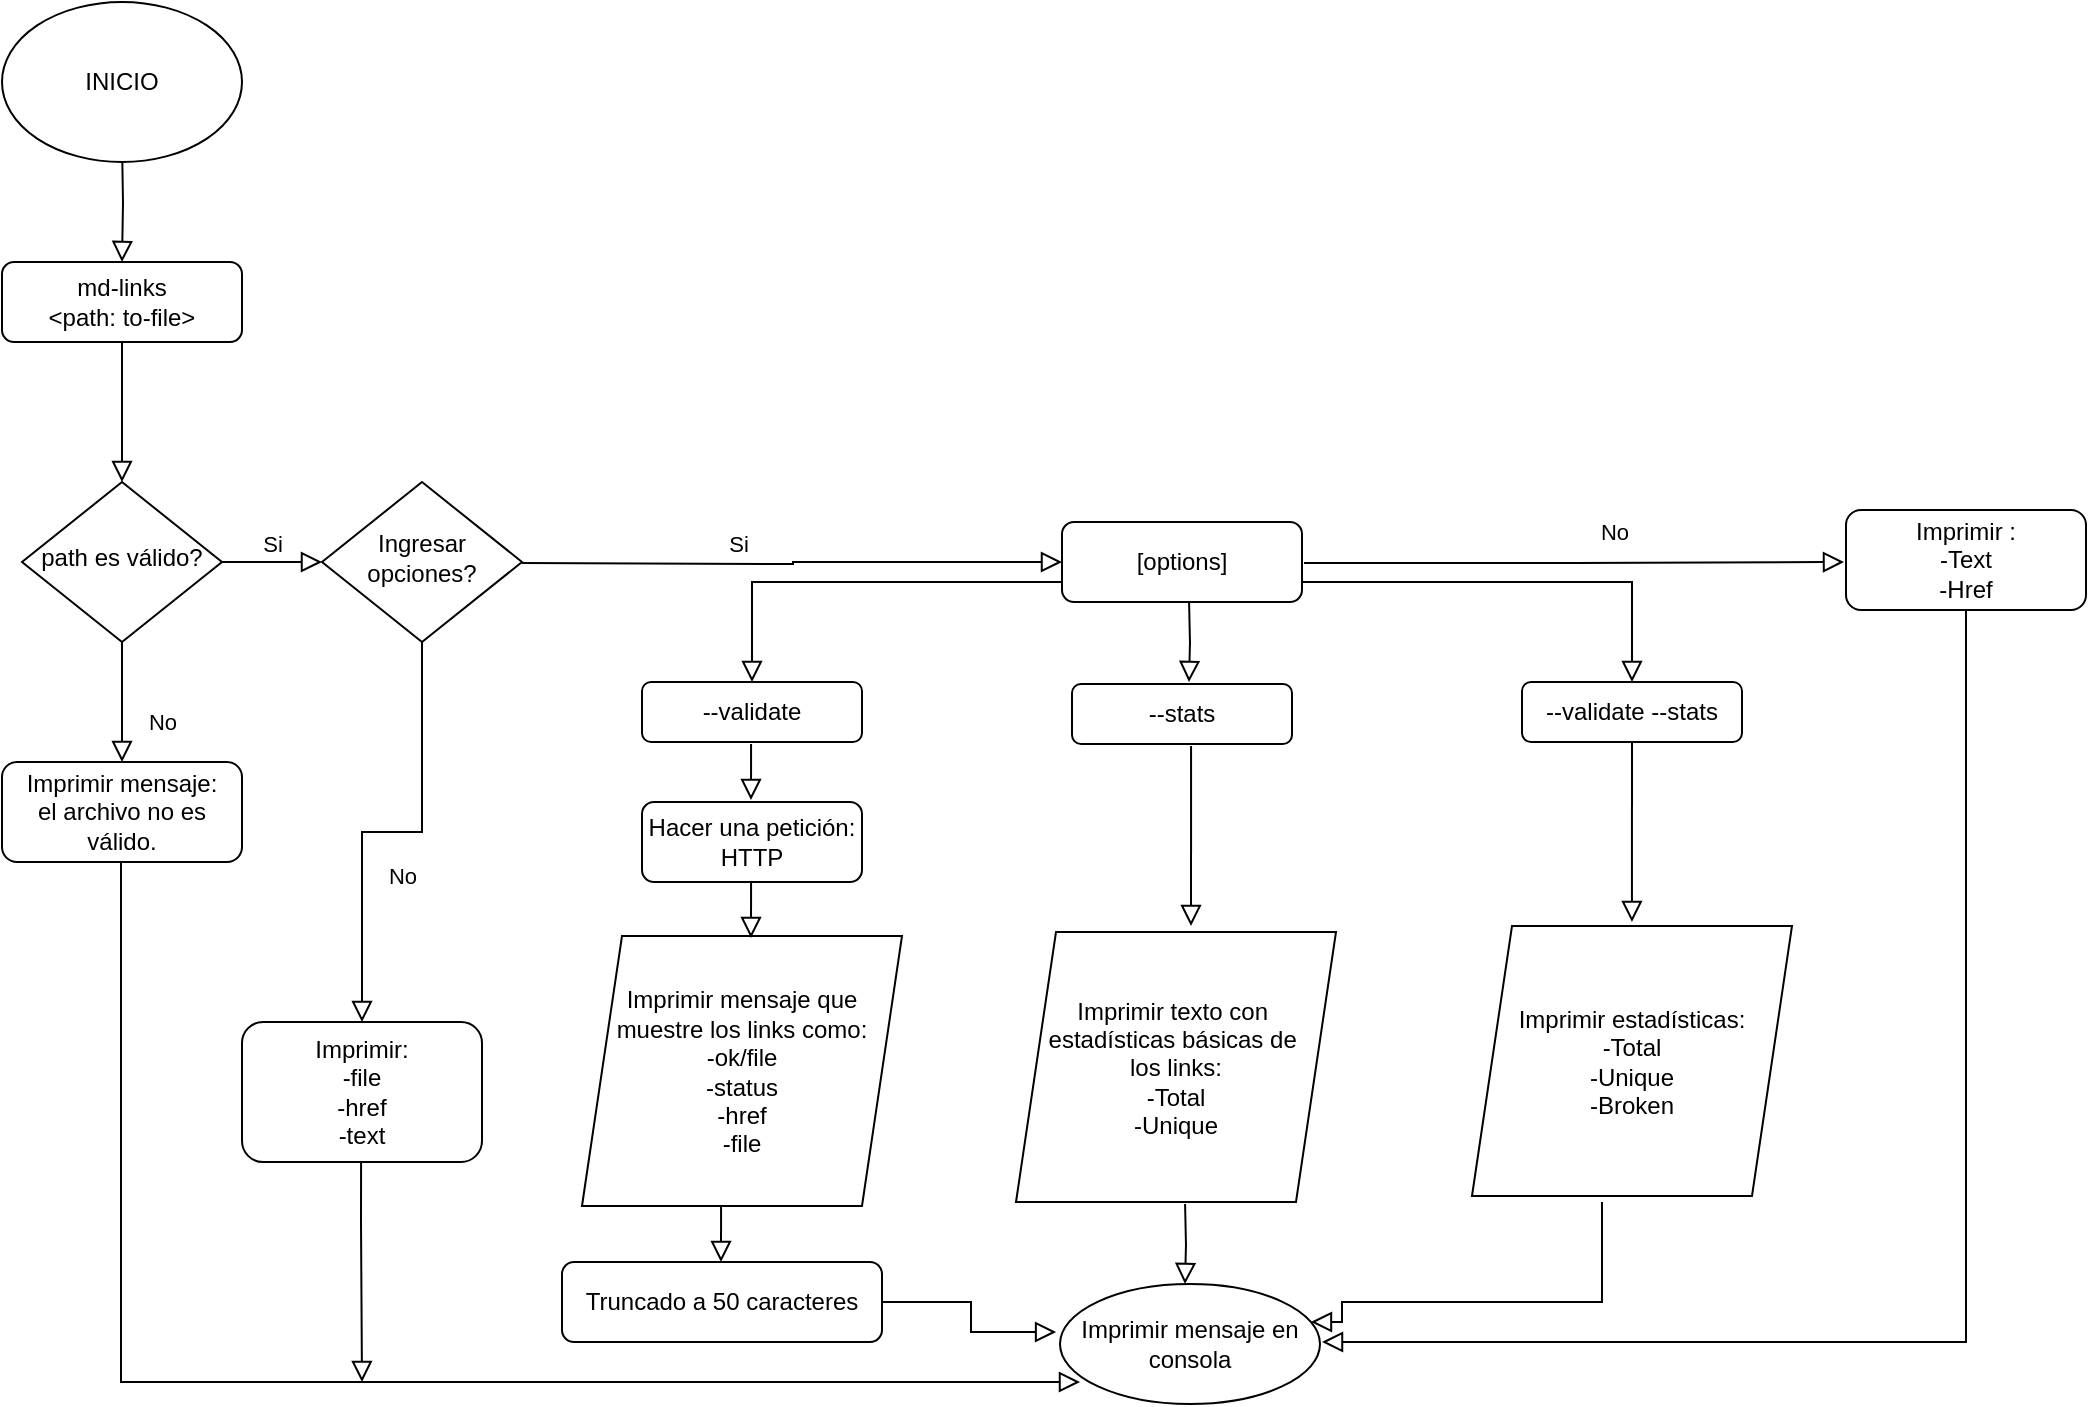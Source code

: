 <mxfile version="21.0.7" type="github">
  <diagram id="C5RBs43oDa-KdzZeNtuy" name="Page-1">
    <mxGraphModel dx="880" dy="444" grid="1" gridSize="10" guides="1" tooltips="1" connect="1" arrows="1" fold="1" page="1" pageScale="1" pageWidth="827" pageHeight="1169" math="0" shadow="0">
      <root>
        <mxCell id="WIyWlLk6GJQsqaUBKTNV-0" />
        <mxCell id="WIyWlLk6GJQsqaUBKTNV-1" parent="WIyWlLk6GJQsqaUBKTNV-0" />
        <mxCell id="WIyWlLk6GJQsqaUBKTNV-2" value="" style="rounded=0;html=1;jettySize=auto;orthogonalLoop=1;fontSize=11;endArrow=block;endFill=0;endSize=8;strokeWidth=1;shadow=0;labelBackgroundColor=none;edgeStyle=orthogonalEdgeStyle;entryX=0.5;entryY=0;entryDx=0;entryDy=0;" parent="WIyWlLk6GJQsqaUBKTNV-1" target="WIyWlLk6GJQsqaUBKTNV-7" edge="1">
          <mxGeometry relative="1" as="geometry">
            <mxPoint x="220" y="120" as="sourcePoint" />
            <mxPoint x="220" y="170" as="targetPoint" />
          </mxGeometry>
        </mxCell>
        <mxCell id="WIyWlLk6GJQsqaUBKTNV-4" value="" style="rounded=0;html=1;jettySize=auto;orthogonalLoop=1;fontSize=11;endArrow=block;endFill=0;endSize=8;strokeWidth=1;shadow=0;labelBackgroundColor=none;edgeStyle=orthogonalEdgeStyle;exitX=0.5;exitY=1;exitDx=0;exitDy=0;" parent="WIyWlLk6GJQsqaUBKTNV-1" source="WIyWlLk6GJQsqaUBKTNV-7" target="WIyWlLk6GJQsqaUBKTNV-10" edge="1">
          <mxGeometry y="20" relative="1" as="geometry">
            <mxPoint as="offset" />
            <mxPoint x="220" y="250" as="sourcePoint" />
          </mxGeometry>
        </mxCell>
        <mxCell id="WIyWlLk6GJQsqaUBKTNV-7" value="md-links&lt;br&gt;&amp;lt;path: to-file&amp;gt;" style="rounded=1;whiteSpace=wrap;html=1;fontSize=12;glass=0;strokeWidth=1;shadow=0;" parent="WIyWlLk6GJQsqaUBKTNV-1" vertex="1">
          <mxGeometry x="160" y="180" width="120" height="40" as="geometry" />
        </mxCell>
        <mxCell id="WIyWlLk6GJQsqaUBKTNV-8" value="No" style="rounded=0;html=1;jettySize=auto;orthogonalLoop=1;fontSize=11;endArrow=block;endFill=0;endSize=8;strokeWidth=1;shadow=0;labelBackgroundColor=none;edgeStyle=orthogonalEdgeStyle;" parent="WIyWlLk6GJQsqaUBKTNV-1" source="WIyWlLk6GJQsqaUBKTNV-10" target="WIyWlLk6GJQsqaUBKTNV-11" edge="1">
          <mxGeometry x="0.333" y="20" relative="1" as="geometry">
            <mxPoint as="offset" />
          </mxGeometry>
        </mxCell>
        <mxCell id="WIyWlLk6GJQsqaUBKTNV-9" value="Si" style="edgeStyle=orthogonalEdgeStyle;rounded=0;html=1;jettySize=auto;orthogonalLoop=1;fontSize=11;endArrow=block;endFill=0;endSize=8;strokeWidth=1;shadow=0;labelBackgroundColor=none;" parent="WIyWlLk6GJQsqaUBKTNV-1" source="WIyWlLk6GJQsqaUBKTNV-10" edge="1">
          <mxGeometry y="10" relative="1" as="geometry">
            <mxPoint as="offset" />
            <mxPoint x="320" y="330" as="targetPoint" />
          </mxGeometry>
        </mxCell>
        <mxCell id="WIyWlLk6GJQsqaUBKTNV-10" value="path es válido?" style="rhombus;whiteSpace=wrap;html=1;shadow=0;fontFamily=Helvetica;fontSize=12;align=center;strokeWidth=1;spacing=6;spacingTop=-4;" parent="WIyWlLk6GJQsqaUBKTNV-1" vertex="1">
          <mxGeometry x="170" y="290" width="100" height="80" as="geometry" />
        </mxCell>
        <mxCell id="WIyWlLk6GJQsqaUBKTNV-11" value="Imprimir mensaje:&lt;br&gt;el archivo no es válido." style="rounded=1;whiteSpace=wrap;html=1;fontSize=12;glass=0;strokeWidth=1;shadow=0;" parent="WIyWlLk6GJQsqaUBKTNV-1" vertex="1">
          <mxGeometry x="160" y="430" width="120" height="50" as="geometry" />
        </mxCell>
        <mxCell id="S9L2PKYKAk1QwuGKXvdE-0" value="INICIO" style="ellipse;whiteSpace=wrap;html=1;" vertex="1" parent="WIyWlLk6GJQsqaUBKTNV-1">
          <mxGeometry x="160" y="50" width="120" height="80" as="geometry" />
        </mxCell>
        <mxCell id="S9L2PKYKAk1QwuGKXvdE-1" value="Ingresar opciones?" style="rhombus;whiteSpace=wrap;html=1;shadow=0;fontFamily=Helvetica;fontSize=12;align=center;strokeWidth=1;spacing=6;spacingTop=-4;" vertex="1" parent="WIyWlLk6GJQsqaUBKTNV-1">
          <mxGeometry x="320" y="290" width="100" height="80" as="geometry" />
        </mxCell>
        <mxCell id="S9L2PKYKAk1QwuGKXvdE-3" value="[options]" style="rounded=1;whiteSpace=wrap;html=1;" vertex="1" parent="WIyWlLk6GJQsqaUBKTNV-1">
          <mxGeometry x="690" y="310" width="120" height="40" as="geometry" />
        </mxCell>
        <mxCell id="S9L2PKYKAk1QwuGKXvdE-4" value="Si" style="edgeStyle=orthogonalEdgeStyle;rounded=0;html=1;jettySize=auto;orthogonalLoop=1;fontSize=11;endArrow=block;endFill=0;endSize=8;strokeWidth=1;shadow=0;labelBackgroundColor=none;entryX=0;entryY=0.5;entryDx=0;entryDy=0;" edge="1" parent="WIyWlLk6GJQsqaUBKTNV-1" target="S9L2PKYKAk1QwuGKXvdE-3">
          <mxGeometry x="-0.204" y="11" relative="1" as="geometry">
            <mxPoint y="1" as="offset" />
            <mxPoint x="420" y="330.5" as="sourcePoint" />
            <mxPoint x="470" y="330.5" as="targetPoint" />
          </mxGeometry>
        </mxCell>
        <mxCell id="S9L2PKYKAk1QwuGKXvdE-5" value="Imprimir:&lt;br&gt;-file&lt;br&gt;-href&lt;br&gt;-text" style="rounded=1;whiteSpace=wrap;html=1;fontSize=12;glass=0;strokeWidth=1;shadow=0;" vertex="1" parent="WIyWlLk6GJQsqaUBKTNV-1">
          <mxGeometry x="280" y="560" width="120" height="70" as="geometry" />
        </mxCell>
        <mxCell id="S9L2PKYKAk1QwuGKXvdE-6" value="--validate" style="rounded=1;whiteSpace=wrap;html=1;" vertex="1" parent="WIyWlLk6GJQsqaUBKTNV-1">
          <mxGeometry x="480" y="390" width="110" height="30" as="geometry" />
        </mxCell>
        <mxCell id="S9L2PKYKAk1QwuGKXvdE-8" value="--stats" style="rounded=1;whiteSpace=wrap;html=1;" vertex="1" parent="WIyWlLk6GJQsqaUBKTNV-1">
          <mxGeometry x="695" y="391" width="110" height="30" as="geometry" />
        </mxCell>
        <mxCell id="S9L2PKYKAk1QwuGKXvdE-9" value="--validate --stats" style="rounded=1;whiteSpace=wrap;html=1;" vertex="1" parent="WIyWlLk6GJQsqaUBKTNV-1">
          <mxGeometry x="920" y="390" width="110" height="30" as="geometry" />
        </mxCell>
        <mxCell id="S9L2PKYKAk1QwuGKXvdE-11" value="Hacer una petición: HTTP" style="rounded=1;whiteSpace=wrap;html=1;" vertex="1" parent="WIyWlLk6GJQsqaUBKTNV-1">
          <mxGeometry x="480" y="450" width="110" height="40" as="geometry" />
        </mxCell>
        <mxCell id="S9L2PKYKAk1QwuGKXvdE-12" value="Imprimir mensaje que muestre los links como:&lt;br&gt;-ok/file&lt;br&gt;-status&lt;br&gt;-href&lt;br&gt;-file" style="shape=parallelogram;perimeter=parallelogramPerimeter;whiteSpace=wrap;html=1;fixedSize=1;" vertex="1" parent="WIyWlLk6GJQsqaUBKTNV-1">
          <mxGeometry x="450" y="517" width="160" height="135" as="geometry" />
        </mxCell>
        <mxCell id="S9L2PKYKAk1QwuGKXvdE-14" value="Truncado a 50 caracteres" style="rounded=1;whiteSpace=wrap;html=1;" vertex="1" parent="WIyWlLk6GJQsqaUBKTNV-1">
          <mxGeometry x="440" y="680" width="160" height="40" as="geometry" />
        </mxCell>
        <mxCell id="S9L2PKYKAk1QwuGKXvdE-15" value="Imprimir mensaje en consola" style="ellipse;whiteSpace=wrap;html=1;" vertex="1" parent="WIyWlLk6GJQsqaUBKTNV-1">
          <mxGeometry x="689" y="691" width="130" height="60" as="geometry" />
        </mxCell>
        <mxCell id="S9L2PKYKAk1QwuGKXvdE-16" value="Imprimir texto con&amp;nbsp;&lt;br&gt;estadísticas básicas de&amp;nbsp;&lt;br&gt;los links:&lt;br&gt;-Total&lt;br&gt;-Unique" style="shape=parallelogram;perimeter=parallelogramPerimeter;whiteSpace=wrap;html=1;fixedSize=1;" vertex="1" parent="WIyWlLk6GJQsqaUBKTNV-1">
          <mxGeometry x="667" y="515" width="160" height="135" as="geometry" />
        </mxCell>
        <mxCell id="S9L2PKYKAk1QwuGKXvdE-17" value="Imprimir estadísticas:&lt;br&gt;-Total&lt;br&gt;-Unique&lt;br&gt;-Broken" style="shape=parallelogram;perimeter=parallelogramPerimeter;whiteSpace=wrap;html=1;fixedSize=1;" vertex="1" parent="WIyWlLk6GJQsqaUBKTNV-1">
          <mxGeometry x="895" y="512" width="160" height="135" as="geometry" />
        </mxCell>
        <mxCell id="S9L2PKYKAk1QwuGKXvdE-18" value="Imprimir :&lt;br&gt;-Text&lt;br&gt;-Href" style="rounded=1;whiteSpace=wrap;html=1;" vertex="1" parent="WIyWlLk6GJQsqaUBKTNV-1">
          <mxGeometry x="1082" y="304" width="120" height="50" as="geometry" />
        </mxCell>
        <mxCell id="S9L2PKYKAk1QwuGKXvdE-19" value="No" style="edgeStyle=orthogonalEdgeStyle;rounded=0;html=1;jettySize=auto;orthogonalLoop=1;fontSize=11;endArrow=block;endFill=0;endSize=8;strokeWidth=1;shadow=0;labelBackgroundColor=none;entryX=0;entryY=0.5;entryDx=0;entryDy=0;" edge="1" parent="WIyWlLk6GJQsqaUBKTNV-1">
          <mxGeometry x="0.149" y="15" relative="1" as="geometry">
            <mxPoint as="offset" />
            <mxPoint x="811" y="330.5" as="sourcePoint" />
            <mxPoint x="1081" y="330" as="targetPoint" />
            <Array as="points">
              <mxPoint x="946" y="330" />
            </Array>
          </mxGeometry>
        </mxCell>
        <mxCell id="S9L2PKYKAk1QwuGKXvdE-20" value="" style="edgeStyle=orthogonalEdgeStyle;rounded=0;html=1;jettySize=auto;orthogonalLoop=1;fontSize=11;endArrow=block;endFill=0;endSize=8;strokeWidth=1;shadow=0;labelBackgroundColor=none;exitX=0.5;exitY=1;exitDx=0;exitDy=0;" edge="1" parent="WIyWlLk6GJQsqaUBKTNV-1" source="S9L2PKYKAk1QwuGKXvdE-18">
          <mxGeometry x="0.149" y="15" relative="1" as="geometry">
            <mxPoint as="offset" />
            <mxPoint x="1106" y="490.5" as="sourcePoint" />
            <mxPoint x="820" y="720" as="targetPoint" />
            <Array as="points">
              <mxPoint x="1142" y="720" />
            </Array>
          </mxGeometry>
        </mxCell>
        <mxCell id="S9L2PKYKAk1QwuGKXvdE-21" value="" style="edgeStyle=orthogonalEdgeStyle;rounded=0;html=1;jettySize=auto;orthogonalLoop=1;fontSize=11;endArrow=block;endFill=0;endSize=8;strokeWidth=1;shadow=0;labelBackgroundColor=none;" edge="1" parent="WIyWlLk6GJQsqaUBKTNV-1" target="S9L2PKYKAk1QwuGKXvdE-15">
          <mxGeometry x="0.149" y="15" relative="1" as="geometry">
            <mxPoint as="offset" />
            <mxPoint x="960" y="650" as="sourcePoint" />
            <mxPoint x="830" y="690" as="targetPoint" />
            <Array as="points">
              <mxPoint x="960" y="700" />
              <mxPoint x="830" y="700" />
              <mxPoint x="830" y="710" />
            </Array>
          </mxGeometry>
        </mxCell>
        <mxCell id="S9L2PKYKAk1QwuGKXvdE-23" value="" style="edgeStyle=orthogonalEdgeStyle;rounded=0;html=1;jettySize=auto;orthogonalLoop=1;fontSize=11;endArrow=block;endFill=0;endSize=8;strokeWidth=1;shadow=0;labelBackgroundColor=none;entryX=0.556;entryY=-0.03;entryDx=0;entryDy=0;entryPerimeter=0;" edge="1" parent="WIyWlLk6GJQsqaUBKTNV-1">
          <mxGeometry x="0.149" y="15" relative="1" as="geometry">
            <mxPoint as="offset" />
            <mxPoint x="975" y="420" as="sourcePoint" />
            <mxPoint x="974.96" y="509.95" as="targetPoint" />
            <Array as="points" />
          </mxGeometry>
        </mxCell>
        <mxCell id="S9L2PKYKAk1QwuGKXvdE-24" value="" style="edgeStyle=orthogonalEdgeStyle;rounded=0;html=1;jettySize=auto;orthogonalLoop=1;fontSize=11;endArrow=block;endFill=0;endSize=8;strokeWidth=1;shadow=0;labelBackgroundColor=none;entryX=0.556;entryY=-0.03;entryDx=0;entryDy=0;entryPerimeter=0;" edge="1" parent="WIyWlLk6GJQsqaUBKTNV-1">
          <mxGeometry x="0.149" y="15" relative="1" as="geometry">
            <mxPoint as="offset" />
            <mxPoint x="754.54" y="422.05" as="sourcePoint" />
            <mxPoint x="754.5" y="512" as="targetPoint" />
            <Array as="points" />
          </mxGeometry>
        </mxCell>
        <mxCell id="S9L2PKYKAk1QwuGKXvdE-25" value="" style="edgeStyle=orthogonalEdgeStyle;rounded=0;html=1;jettySize=auto;orthogonalLoop=1;fontSize=11;endArrow=block;endFill=0;endSize=8;strokeWidth=1;shadow=0;labelBackgroundColor=none;entryX=0.5;entryY=0;entryDx=0;entryDy=0;exitX=1;exitY=0.75;exitDx=0;exitDy=0;" edge="1" parent="WIyWlLk6GJQsqaUBKTNV-1" source="S9L2PKYKAk1QwuGKXvdE-3" target="S9L2PKYKAk1QwuGKXvdE-9">
          <mxGeometry x="0.149" y="15" relative="1" as="geometry">
            <mxPoint as="offset" />
            <mxPoint x="870.04" y="350" as="sourcePoint" />
            <mxPoint x="870" y="439.95" as="targetPoint" />
            <Array as="points" />
          </mxGeometry>
        </mxCell>
        <mxCell id="S9L2PKYKAk1QwuGKXvdE-27" value="" style="edgeStyle=orthogonalEdgeStyle;rounded=0;html=1;jettySize=auto;orthogonalLoop=1;fontSize=11;endArrow=block;endFill=0;endSize=8;strokeWidth=1;shadow=0;labelBackgroundColor=none;" edge="1" parent="WIyWlLk6GJQsqaUBKTNV-1">
          <mxGeometry x="0.149" y="15" relative="1" as="geometry">
            <mxPoint as="offset" />
            <mxPoint x="753.54" y="350" as="sourcePoint" />
            <mxPoint x="753.5" y="389.97" as="targetPoint" />
            <Array as="points" />
          </mxGeometry>
        </mxCell>
        <mxCell id="S9L2PKYKAk1QwuGKXvdE-29" value="" style="rounded=0;html=1;jettySize=auto;orthogonalLoop=1;fontSize=11;endArrow=block;endFill=0;endSize=8;strokeWidth=1;shadow=0;labelBackgroundColor=none;edgeStyle=orthogonalEdgeStyle;entryX=0.077;entryY=0.833;entryDx=0;entryDy=0;entryPerimeter=0;" edge="1" parent="WIyWlLk6GJQsqaUBKTNV-1" target="S9L2PKYKAk1QwuGKXvdE-15">
          <mxGeometry x="0.333" y="20" relative="1" as="geometry">
            <mxPoint as="offset" />
            <mxPoint x="219.5" y="480" as="sourcePoint" />
            <mxPoint x="220" y="720" as="targetPoint" />
            <Array as="points">
              <mxPoint x="220" y="740" />
            </Array>
          </mxGeometry>
        </mxCell>
        <mxCell id="S9L2PKYKAk1QwuGKXvdE-30" value="" style="edgeStyle=orthogonalEdgeStyle;rounded=0;html=1;jettySize=auto;orthogonalLoop=1;fontSize=11;endArrow=block;endFill=0;endSize=8;strokeWidth=1;shadow=0;labelBackgroundColor=none;" edge="1" parent="WIyWlLk6GJQsqaUBKTNV-1">
          <mxGeometry x="0.149" y="15" relative="1" as="geometry">
            <mxPoint as="offset" />
            <mxPoint x="751.54" y="651" as="sourcePoint" />
            <mxPoint x="751.5" y="691" as="targetPoint" />
            <Array as="points" />
          </mxGeometry>
        </mxCell>
        <mxCell id="S9L2PKYKAk1QwuGKXvdE-32" value="" style="edgeStyle=orthogonalEdgeStyle;rounded=0;html=1;jettySize=auto;orthogonalLoop=1;fontSize=11;endArrow=block;endFill=0;endSize=8;strokeWidth=1;shadow=0;labelBackgroundColor=none;" edge="1" parent="WIyWlLk6GJQsqaUBKTNV-1">
          <mxGeometry x="0.149" y="15" relative="1" as="geometry">
            <mxPoint as="offset" />
            <mxPoint x="519.54" y="652" as="sourcePoint" />
            <mxPoint x="519.5" y="680" as="targetPoint" />
            <Array as="points" />
          </mxGeometry>
        </mxCell>
        <mxCell id="S9L2PKYKAk1QwuGKXvdE-33" value="" style="edgeStyle=orthogonalEdgeStyle;rounded=0;html=1;jettySize=auto;orthogonalLoop=1;fontSize=11;endArrow=block;endFill=0;endSize=8;strokeWidth=1;shadow=0;labelBackgroundColor=none;" edge="1" parent="WIyWlLk6GJQsqaUBKTNV-1">
          <mxGeometry x="0.149" y="15" relative="1" as="geometry">
            <mxPoint as="offset" />
            <mxPoint x="534.54" y="490" as="sourcePoint" />
            <mxPoint x="534.5" y="518" as="targetPoint" />
            <Array as="points" />
          </mxGeometry>
        </mxCell>
        <mxCell id="S9L2PKYKAk1QwuGKXvdE-35" value="" style="edgeStyle=orthogonalEdgeStyle;rounded=0;html=1;jettySize=auto;orthogonalLoop=1;fontSize=11;endArrow=block;endFill=0;endSize=8;strokeWidth=1;shadow=0;labelBackgroundColor=none;" edge="1" parent="WIyWlLk6GJQsqaUBKTNV-1">
          <mxGeometry x="0.149" y="15" relative="1" as="geometry">
            <mxPoint as="offset" />
            <mxPoint x="534.54" y="421" as="sourcePoint" />
            <mxPoint x="534.5" y="449" as="targetPoint" />
            <Array as="points" />
          </mxGeometry>
        </mxCell>
        <mxCell id="S9L2PKYKAk1QwuGKXvdE-36" value="" style="edgeStyle=orthogonalEdgeStyle;rounded=0;html=1;jettySize=auto;orthogonalLoop=1;fontSize=11;endArrow=block;endFill=0;endSize=8;strokeWidth=1;shadow=0;labelBackgroundColor=none;entryX=0.5;entryY=0;entryDx=0;entryDy=0;exitX=0;exitY=0.75;exitDx=0;exitDy=0;" edge="1" parent="WIyWlLk6GJQsqaUBKTNV-1" source="S9L2PKYKAk1QwuGKXvdE-3" target="S9L2PKYKAk1QwuGKXvdE-6">
          <mxGeometry x="0.149" y="15" relative="1" as="geometry">
            <mxPoint as="offset" />
            <mxPoint x="680" y="340" as="sourcePoint" />
            <mxPoint x="450" y="480" as="targetPoint" />
            <Array as="points" />
          </mxGeometry>
        </mxCell>
        <mxCell id="S9L2PKYKAk1QwuGKXvdE-37" value="" style="edgeStyle=orthogonalEdgeStyle;rounded=0;html=1;jettySize=auto;orthogonalLoop=1;fontSize=11;endArrow=block;endFill=0;endSize=8;strokeWidth=1;shadow=0;labelBackgroundColor=none;entryX=-0.015;entryY=0.4;entryDx=0;entryDy=0;entryPerimeter=0;exitX=1;exitY=0.5;exitDx=0;exitDy=0;" edge="1" parent="WIyWlLk6GJQsqaUBKTNV-1" source="S9L2PKYKAk1QwuGKXvdE-14" target="S9L2PKYKAk1QwuGKXvdE-15">
          <mxGeometry x="0.149" y="15" relative="1" as="geometry">
            <mxPoint as="offset" />
            <mxPoint x="610" y="700" as="sourcePoint" />
            <mxPoint x="640" y="728" as="targetPoint" />
            <Array as="points" />
          </mxGeometry>
        </mxCell>
        <mxCell id="S9L2PKYKAk1QwuGKXvdE-38" value="" style="edgeStyle=orthogonalEdgeStyle;rounded=0;html=1;jettySize=auto;orthogonalLoop=1;fontSize=11;endArrow=block;endFill=0;endSize=8;strokeWidth=1;shadow=0;labelBackgroundColor=none;" edge="1" parent="WIyWlLk6GJQsqaUBKTNV-1">
          <mxGeometry x="0.149" y="15" relative="1" as="geometry">
            <mxPoint as="offset" />
            <mxPoint x="339.54" y="630" as="sourcePoint" />
            <mxPoint x="340" y="740" as="targetPoint" />
            <Array as="points">
              <mxPoint x="340" y="660" />
              <mxPoint x="340" y="660" />
            </Array>
          </mxGeometry>
        </mxCell>
        <mxCell id="S9L2PKYKAk1QwuGKXvdE-40" value="No" style="rounded=0;html=1;jettySize=auto;orthogonalLoop=1;fontSize=11;endArrow=block;endFill=0;endSize=8;strokeWidth=1;shadow=0;labelBackgroundColor=none;edgeStyle=orthogonalEdgeStyle;exitX=0.5;exitY=1;exitDx=0;exitDy=0;entryX=0.5;entryY=0;entryDx=0;entryDy=0;" edge="1" parent="WIyWlLk6GJQsqaUBKTNV-1" source="S9L2PKYKAk1QwuGKXvdE-1" target="S9L2PKYKAk1QwuGKXvdE-5">
          <mxGeometry x="0.333" y="20" relative="1" as="geometry">
            <mxPoint as="offset" />
            <mxPoint x="339.5" y="490" as="sourcePoint" />
            <mxPoint x="339.5" y="550" as="targetPoint" />
          </mxGeometry>
        </mxCell>
      </root>
    </mxGraphModel>
  </diagram>
</mxfile>
